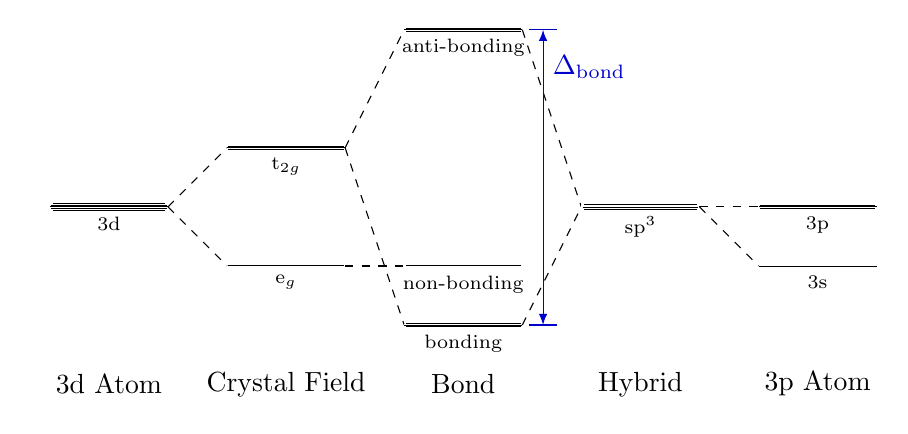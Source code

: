 \begingroup
\newlength\slw
\setlength\slw{0.3pt}
\tikzset{
  state 1/.style={
    draw,
    line width=\slw,
  },
  state 2/.style={
    draw,
    line width=\slw,
    postaction={draw,line width=3\slw,shorten <= 0.5pt,shorten >= 0.5pt},
    postaction={draw,line width=1\slw,white},
  },
  state 3/.style={
    draw,
    line width=\slw,
    preaction={draw,line width=5\slw,shorten <= 0.5pt,shorten >= 0.5pt},
    preaction={draw,line width=3\slw,white},
  },
  state 4/.style={
    draw,
    line width=\slw,
    postaction={draw,line width=7\slw,shorten <= 1.0pt,shorten >= 1.0pt},
    postaction={draw,line width=5\slw,white},
    postaction={draw,line width=3\slw,shorten <= 0.5pt,shorten >= 0.5pt},
    postaction={draw,line width=1\slw,white},
  },
  state 5/.style={
    draw,
    line width=\slw,
    preaction={draw,line width=9\slw,shorten <= 1pt,shorten >= 1pt},
    preaction={draw,line width=7\slw,white},
    preaction={draw,line width=5\slw,shorten <= 0.5pt,shorten >= 0.5pt},
    preaction={draw,line width=3\slw,white},
  },
  state label/.style={
    midway,below,font=\scriptsize
  },
  interaction/.style={
    dashed,
  }
}
\begin{tikzpicture}[scale=0.75]

\node at (1,0) {3d Atom};
\node at (4,0) {Crystal Field};
\node at (7,0) {Bond};
\node at (10,0) {Hybrid};
\node at (13,0) {3p Atom};

\draw[state 5] (0,3) -- ++(2,0) node[state label] {3d};

\draw[interaction] (2,3) -- (3,2);
\draw[interaction] (2,3) -- (3,4);

\draw[state 3] (3,4) -- ++(2,0) node[state label] {t$_{2g}$};
\draw[state 2] (3,2) -- ++(2,0) node[state label] {e$_{g}$};

\draw[interaction] (5,2) -- (6,2);
\draw[interaction] (5,4) -- (6,1);
\draw[interaction] (5,4) -- (6,6);

\draw[state 3] (6,1) -- ++(2,0) node[state label] {bonding};
\draw[state 2] (6,2) -- ++(2,0) node[state label] {non-bonding};
\draw[state 3] (6,6) -- ++(2,0) node[state label] {anti-bonding};

\draw[interaction] (8,6) -- (9,3);
\draw[interaction] (8,1) -- (9,3);

\draw[blue!80!black,latex-latex] (8,1)++(1em,0) -- ++(0,5) node[very near end,right] {$\Delta_{\mathrm{bond}}$};
\draw[shorten <= 0.25em,shorten >= 0.25em,blue!80!black] (8,1) -- ++(2em,0);
\draw[shorten <= 0.25em,shorten >= 0.25em,blue!80!black] (8,6) -- ++(2em,0);

\draw[state 4] (9,3) -- ++(2,0) node[state label] {sp$^3$};

\draw[interaction] (11,3) -- (12,3);
\draw[interaction] (11,3) -- (12,2);

\draw[state 3] (12,3) -- ++(2,0) node[state label] {3p};
\draw[state 1] (12,2) -- ++(2,0) node[state label] {3s};

\end{tikzpicture}
\endgroup
